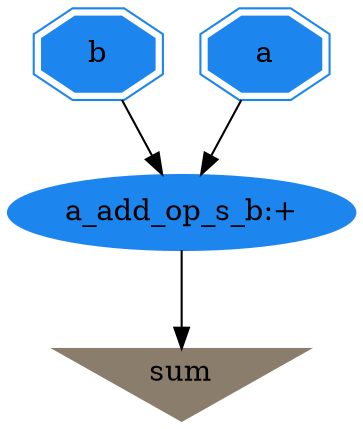 digraph teste {
	// Components (Nodes)
	node [shape=ellipse, style=filled, color=dodgerblue2];
	"sum" [color=bisque4 shape=invtriangle label="sum"];
	"a_add_op_s_b" [label="a_add_op_s_b:+"  color=dodgerblue2 ];
	"b" [label="b" shape=doubleoctagon  color=dodgerblue2 ];
	"a" [label="a" shape=doubleoctagon  color=dodgerblue2 ];

	// Signals (Edges)
	"a" -> "a_add_op_s_b"
	"b" -> "a_add_op_s_b"
	"a_add_op_s_b" -> "sum"
}